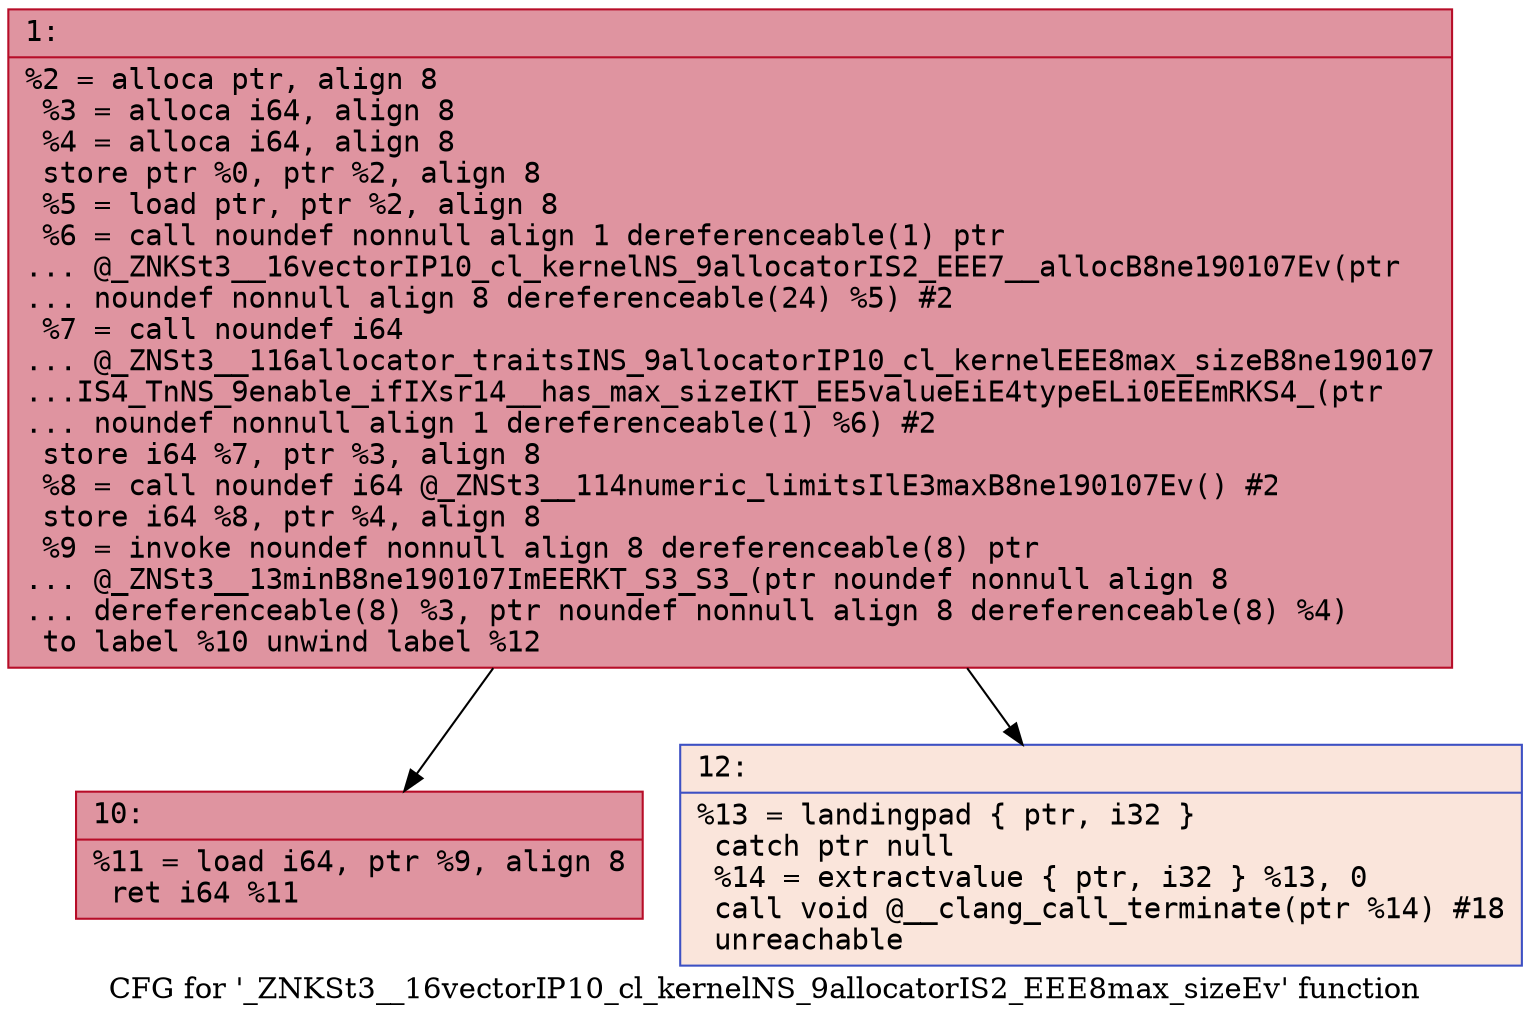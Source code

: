 digraph "CFG for '_ZNKSt3__16vectorIP10_cl_kernelNS_9allocatorIS2_EEE8max_sizeEv' function" {
	label="CFG for '_ZNKSt3__16vectorIP10_cl_kernelNS_9allocatorIS2_EEE8max_sizeEv' function";

	Node0x6000005c06e0 [shape=record,color="#b70d28ff", style=filled, fillcolor="#b70d2870" fontname="Courier",label="{1:\l|  %2 = alloca ptr, align 8\l  %3 = alloca i64, align 8\l  %4 = alloca i64, align 8\l  store ptr %0, ptr %2, align 8\l  %5 = load ptr, ptr %2, align 8\l  %6 = call noundef nonnull align 1 dereferenceable(1) ptr\l... @_ZNKSt3__16vectorIP10_cl_kernelNS_9allocatorIS2_EEE7__allocB8ne190107Ev(ptr\l... noundef nonnull align 8 dereferenceable(24) %5) #2\l  %7 = call noundef i64\l... @_ZNSt3__116allocator_traitsINS_9allocatorIP10_cl_kernelEEE8max_sizeB8ne190107\l...IS4_TnNS_9enable_ifIXsr14__has_max_sizeIKT_EE5valueEiE4typeELi0EEEmRKS4_(ptr\l... noundef nonnull align 1 dereferenceable(1) %6) #2\l  store i64 %7, ptr %3, align 8\l  %8 = call noundef i64 @_ZNSt3__114numeric_limitsIlE3maxB8ne190107Ev() #2\l  store i64 %8, ptr %4, align 8\l  %9 = invoke noundef nonnull align 8 dereferenceable(8) ptr\l... @_ZNSt3__13minB8ne190107ImEERKT_S3_S3_(ptr noundef nonnull align 8\l... dereferenceable(8) %3, ptr noundef nonnull align 8 dereferenceable(8) %4)\l          to label %10 unwind label %12\l}"];
	Node0x6000005c06e0 -> Node0x6000005c0730[tooltip="1 -> 10\nProbability 100.00%" ];
	Node0x6000005c06e0 -> Node0x6000005c0780[tooltip="1 -> 12\nProbability 0.00%" ];
	Node0x6000005c0730 [shape=record,color="#b70d28ff", style=filled, fillcolor="#b70d2870" fontname="Courier",label="{10:\l|  %11 = load i64, ptr %9, align 8\l  ret i64 %11\l}"];
	Node0x6000005c0780 [shape=record,color="#3d50c3ff", style=filled, fillcolor="#f4c5ad70" fontname="Courier",label="{12:\l|  %13 = landingpad \{ ptr, i32 \}\l          catch ptr null\l  %14 = extractvalue \{ ptr, i32 \} %13, 0\l  call void @__clang_call_terminate(ptr %14) #18\l  unreachable\l}"];
}
